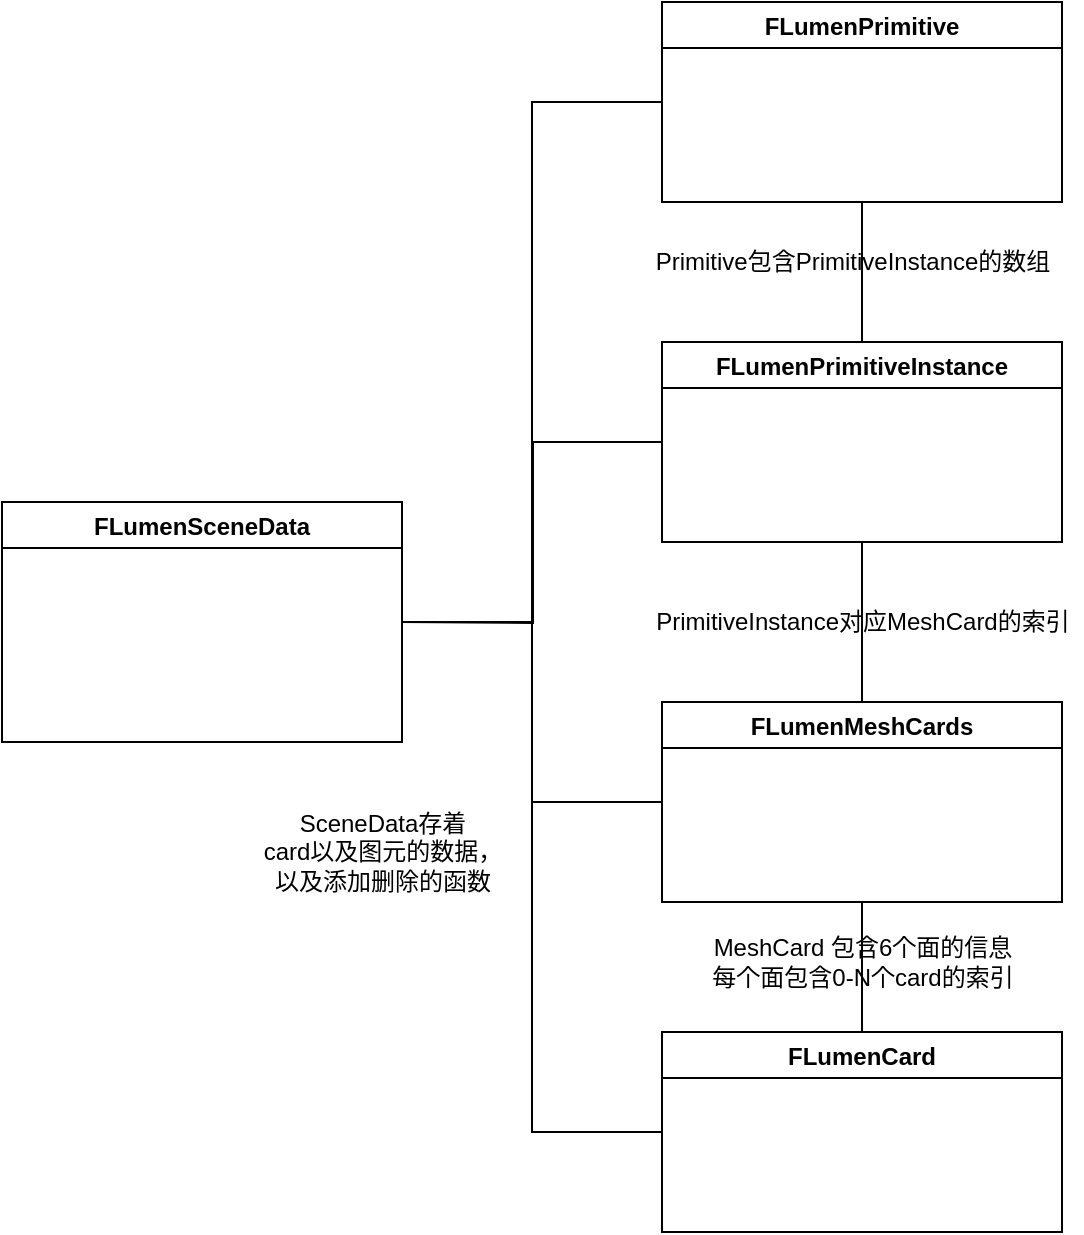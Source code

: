 <mxfile version="14.7.0" type="github">
  <diagram id="Lz38VlkKLttlWm2WQNHc" name="Page-1">
    <mxGraphModel dx="1422" dy="794" grid="1" gridSize="10" guides="1" tooltips="1" connect="1" arrows="1" fold="1" page="1" pageScale="1" pageWidth="827" pageHeight="1169" math="0" shadow="0">
      <root>
        <mxCell id="0" />
        <mxCell id="1" parent="0" />
        <mxCell id="xz8nmDJ9l-tHdAY57Evq-15" style="edgeStyle=orthogonalEdgeStyle;rounded=0;orthogonalLoop=1;jettySize=auto;html=1;exitX=1;exitY=0.5;exitDx=0;exitDy=0;entryX=0;entryY=0.5;entryDx=0;entryDy=0;endArrow=none;endFill=0;" edge="1" parent="1" source="xz8nmDJ9l-tHdAY57Evq-1" target="xz8nmDJ9l-tHdAY57Evq-2">
          <mxGeometry relative="1" as="geometry" />
        </mxCell>
        <mxCell id="xz8nmDJ9l-tHdAY57Evq-16" style="edgeStyle=orthogonalEdgeStyle;rounded=0;orthogonalLoop=1;jettySize=auto;html=1;entryX=0;entryY=0.5;entryDx=0;entryDy=0;endArrow=none;endFill=0;" edge="1" parent="1" target="xz8nmDJ9l-tHdAY57Evq-3">
          <mxGeometry relative="1" as="geometry">
            <mxPoint x="260" y="610" as="sourcePoint" />
          </mxGeometry>
        </mxCell>
        <mxCell id="xz8nmDJ9l-tHdAY57Evq-17" style="edgeStyle=orthogonalEdgeStyle;rounded=0;orthogonalLoop=1;jettySize=auto;html=1;exitX=1;exitY=0.5;exitDx=0;exitDy=0;entryX=0;entryY=0.5;entryDx=0;entryDy=0;endArrow=none;endFill=0;" edge="1" parent="1" source="xz8nmDJ9l-tHdAY57Evq-1" target="xz8nmDJ9l-tHdAY57Evq-4">
          <mxGeometry relative="1" as="geometry" />
        </mxCell>
        <mxCell id="xz8nmDJ9l-tHdAY57Evq-18" style="edgeStyle=orthogonalEdgeStyle;rounded=0;orthogonalLoop=1;jettySize=auto;html=1;exitX=1;exitY=0.5;exitDx=0;exitDy=0;entryX=0;entryY=0.5;entryDx=0;entryDy=0;endArrow=none;endFill=0;" edge="1" parent="1" source="xz8nmDJ9l-tHdAY57Evq-1" target="xz8nmDJ9l-tHdAY57Evq-5">
          <mxGeometry relative="1" as="geometry" />
        </mxCell>
        <mxCell id="xz8nmDJ9l-tHdAY57Evq-1" value="FLumenSceneData" style="swimlane;" vertex="1" parent="1">
          <mxGeometry x="60" y="550" width="200" height="120" as="geometry" />
        </mxCell>
        <mxCell id="xz8nmDJ9l-tHdAY57Evq-12" style="edgeStyle=orthogonalEdgeStyle;rounded=0;orthogonalLoop=1;jettySize=auto;html=1;exitX=0.5;exitY=1;exitDx=0;exitDy=0;endArrow=none;endFill=0;" edge="1" parent="1" source="xz8nmDJ9l-tHdAY57Evq-2" target="xz8nmDJ9l-tHdAY57Evq-3">
          <mxGeometry relative="1" as="geometry" />
        </mxCell>
        <mxCell id="xz8nmDJ9l-tHdAY57Evq-2" value="FLumenPrimitive" style="swimlane;" vertex="1" parent="1">
          <mxGeometry x="390" y="300" width="200" height="100" as="geometry" />
        </mxCell>
        <mxCell id="xz8nmDJ9l-tHdAY57Evq-10" style="edgeStyle=orthogonalEdgeStyle;rounded=0;orthogonalLoop=1;jettySize=auto;html=1;entryX=0.5;entryY=0;entryDx=0;entryDy=0;endArrow=none;endFill=0;" edge="1" parent="1" source="xz8nmDJ9l-tHdAY57Evq-3" target="xz8nmDJ9l-tHdAY57Evq-4">
          <mxGeometry relative="1" as="geometry" />
        </mxCell>
        <mxCell id="xz8nmDJ9l-tHdAY57Evq-3" value="FLumenPrimitiveInstance" style="swimlane;" vertex="1" parent="1">
          <mxGeometry x="390" y="470" width="200" height="100" as="geometry" />
        </mxCell>
        <mxCell id="xz8nmDJ9l-tHdAY57Evq-8" style="edgeStyle=orthogonalEdgeStyle;rounded=0;orthogonalLoop=1;jettySize=auto;html=1;exitX=0.5;exitY=1;exitDx=0;exitDy=0;entryX=0.5;entryY=0;entryDx=0;entryDy=0;endArrow=none;endFill=0;" edge="1" parent="1" source="xz8nmDJ9l-tHdAY57Evq-4" target="xz8nmDJ9l-tHdAY57Evq-5">
          <mxGeometry relative="1" as="geometry" />
        </mxCell>
        <mxCell id="xz8nmDJ9l-tHdAY57Evq-4" value="FLumenMeshCards" style="swimlane;" vertex="1" parent="1">
          <mxGeometry x="390" y="650" width="200" height="100" as="geometry" />
        </mxCell>
        <mxCell id="xz8nmDJ9l-tHdAY57Evq-5" value="FLumenCard" style="swimlane;" vertex="1" parent="1">
          <mxGeometry x="390" y="815" width="200" height="100" as="geometry" />
        </mxCell>
        <mxCell id="xz8nmDJ9l-tHdAY57Evq-9" value="MeshCard 包含6个面的信息&lt;br&gt;每个面包含0-N个card的索引" style="text;html=1;align=center;verticalAlign=middle;resizable=0;points=[];autosize=1;strokeColor=none;" vertex="1" parent="1">
          <mxGeometry x="405" y="765" width="170" height="30" as="geometry" />
        </mxCell>
        <mxCell id="xz8nmDJ9l-tHdAY57Evq-11" value="PrimitiveInstance对应MeshCard的索引" style="text;html=1;align=center;verticalAlign=middle;resizable=0;points=[];autosize=1;strokeColor=none;" vertex="1" parent="1">
          <mxGeometry x="380" y="600" width="220" height="20" as="geometry" />
        </mxCell>
        <mxCell id="xz8nmDJ9l-tHdAY57Evq-13" value="Primitive包含PrimitiveInstance的数组" style="text;html=1;align=center;verticalAlign=middle;resizable=0;points=[];autosize=1;strokeColor=none;" vertex="1" parent="1">
          <mxGeometry x="380" y="420" width="210" height="20" as="geometry" />
        </mxCell>
        <mxCell id="xz8nmDJ9l-tHdAY57Evq-19" value="SceneData存着&lt;br&gt;card以及图元的数据，&lt;br&gt;以及添加删除的函数" style="text;html=1;align=center;verticalAlign=middle;resizable=0;points=[];autosize=1;strokeColor=none;" vertex="1" parent="1">
          <mxGeometry x="185" y="700" width="130" height="50" as="geometry" />
        </mxCell>
      </root>
    </mxGraphModel>
  </diagram>
</mxfile>
